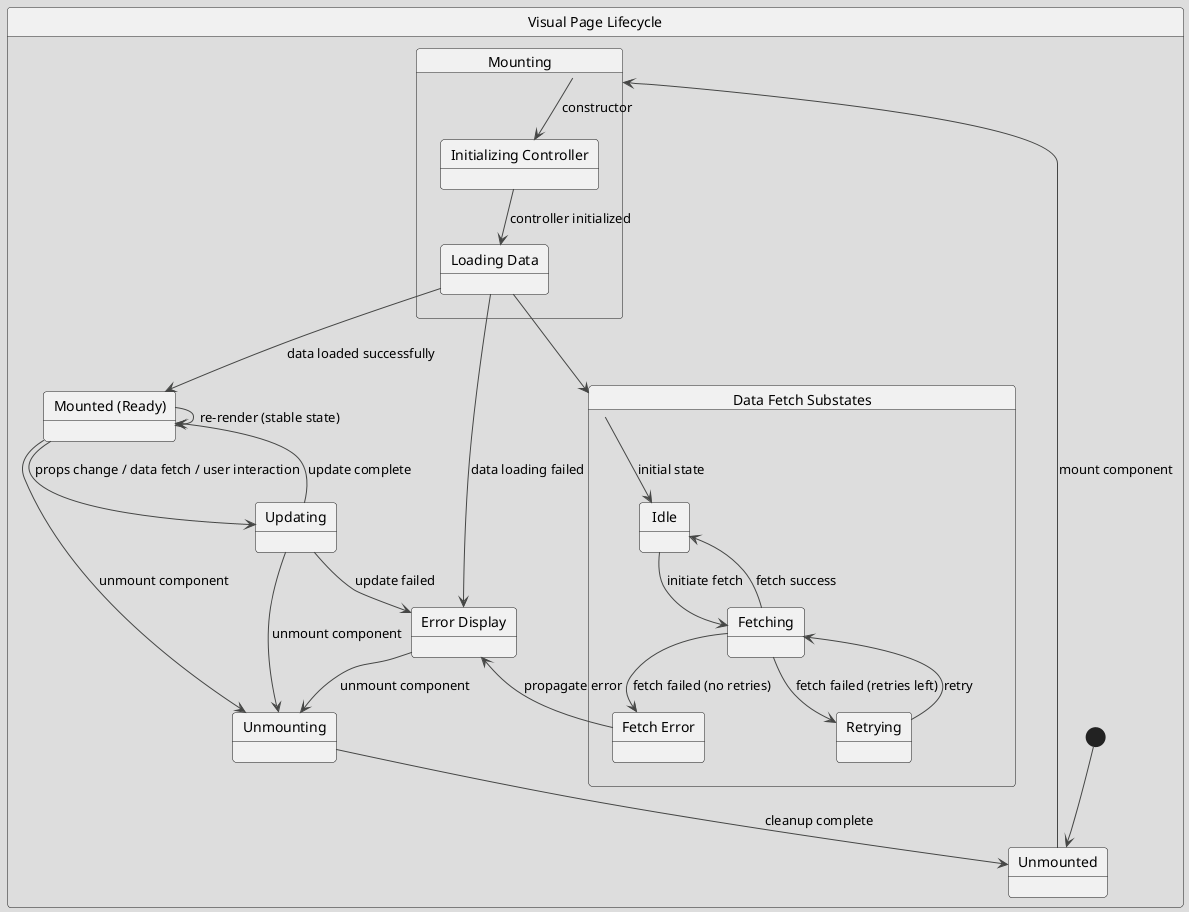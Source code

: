 @startuml
!theme toy

state "Visual Page Lifecycle" as PageLifecycle {
  state "Unmounted" as Unmounted
  state "Mounting" as Mounting {
    state "Initializing Controller" as InitController
    state "Loading Data" as LoadingData
  }
  state "Mounted (Ready)" as MountedReady
  state "Updating" as Updating
  state "Error Display" as ErrorDisplay
  state "Unmounting" as UnmountingState

  [*] --> Unmounted
  Unmounted --> Mounting : mount component
  Mounting --> InitController : constructor
  InitController --> LoadingData : controller initialized
  LoadingData --> MountedReady : data loaded successfully
  LoadingData --> ErrorDisplay : data loading failed

  MountedReady --> Updating : props change / data fetch / user interaction
  Updating --> MountedReady : update complete
  Updating --> ErrorDisplay : update failed

  MountedReady --> UnmountingState : unmount component
  Updating --> UnmountingState : unmount component
  ErrorDisplay --> UnmountingState : unmount component
  UnmountingState --> Unmounted : cleanup complete

  MountedReady --> MountedReady : re-render (stable state)

  state "Data Fetch Substates" as DataFetchSubstates {
     state "Idle" as DataIdle
     state "Fetching" as DataFetching
     state "Retrying" as DataRetrying
     state "Fetch Error" as DataFetchError
  }
  LoadingData --> DataFetchSubstates
  DataFetchSubstates --> DataIdle : initial state
  DataIdle --> DataFetching : initiate fetch
  DataFetching --> DataIdle : fetch success
  DataFetching --> DataRetrying : fetch failed (retries left)
  DataRetrying --> DataFetching : retry
  DataFetching --> DataFetchError : fetch failed (no retries)
  DataFetchError --> ErrorDisplay : propagate error
}
@enduml
